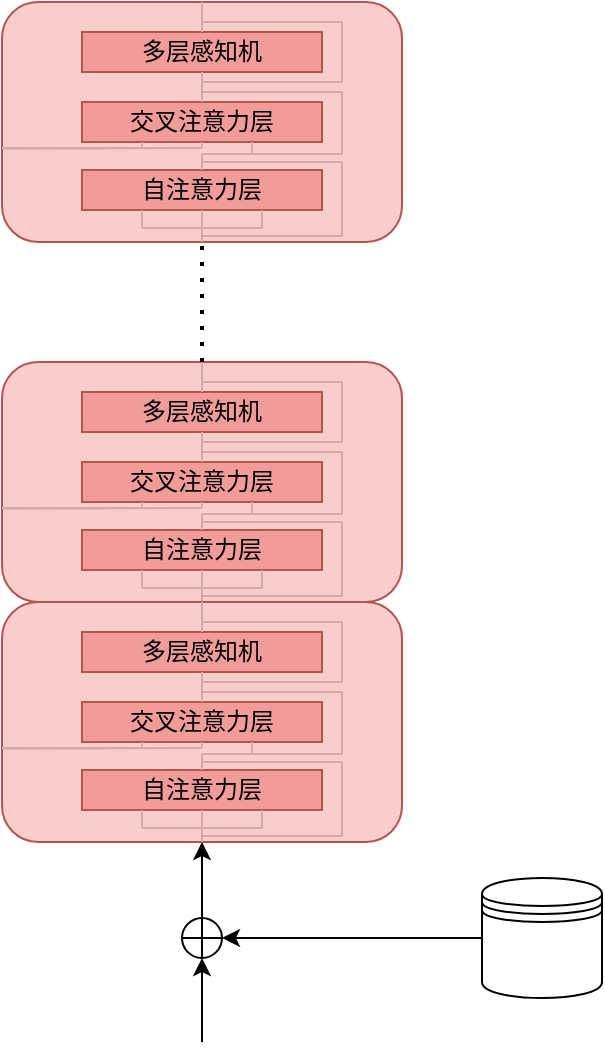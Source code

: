 <mxfile version="26.2.13">
  <diagram name="Page-1" id="c7558073-3199-34d8-9f00-42111426c3f3">
    <mxGraphModel dx="1130" dy="620" grid="1" gridSize="10" guides="1" tooltips="1" connect="1" arrows="1" fold="1" page="1" pageScale="1" pageWidth="826" pageHeight="1169" background="none" math="0" shadow="0">
      <root>
        <mxCell id="0" />
        <mxCell id="1" parent="0" />
        <mxCell id="ajYVIgqOjoC30KdAL2Ek-134" value="" style="group" vertex="1" connectable="0" parent="1">
          <mxGeometry x="440" y="240" width="200" height="120" as="geometry" />
        </mxCell>
        <mxCell id="ajYVIgqOjoC30KdAL2Ek-96" value="" style="rounded=1;whiteSpace=wrap;html=1;fillColor=light-dark(#F8CECC,#FFD7D4);strokeColor=#b85450;" vertex="1" parent="ajYVIgqOjoC30KdAL2Ek-134">
          <mxGeometry width="200" height="120" as="geometry" />
        </mxCell>
        <mxCell id="ajYVIgqOjoC30KdAL2Ek-97" value="多层感知机" style="rounded=0;whiteSpace=wrap;html=1;fillColor=#F19C99;strokeColor=#b85450;shadow=0;" vertex="1" parent="ajYVIgqOjoC30KdAL2Ek-134">
          <mxGeometry x="40" y="15" width="120" height="20" as="geometry" />
        </mxCell>
        <mxCell id="ajYVIgqOjoC30KdAL2Ek-98" value="交叉注意力层&lt;span style=&quot;color: rgba(0, 0, 0, 0); font-family: monospace; font-size: 0px; text-align: start; text-wrap: nowrap;&quot;&gt;%3CmxGraphModel%3E%3Croot%3E%3CmxCell%20id%3D%220%22%2F%3E%3CmxCell%20id%3D%221%22%20parent%3D%220%22%2F%3E%3CmxCell%20id%3D%222%22%20value%3D%22%E5%A4%9A%E5%B1%82%E6%84%9F%E7%9F%A5%E6%9C%BA%22%20style%3D%22rounded%3D0%3BwhiteSpace%3Dwrap%3Bhtml%3D1%3B%22%20vertex%3D%221%22%20parent%3D%221%22%3E%3CmxGeometry%20x%3D%22470%22%20y%3D%22248%22%20width%3D%22120%22%20height%3D%2220%22%20as%3D%22geometry%22%2F%3E%3C%2FmxCell%3E%3C%2Froot%3E%3C%2FmxGraphModel%3E&lt;/span&gt;" style="rounded=0;whiteSpace=wrap;html=1;fillColor=#F19C99;strokeColor=#b85450;" vertex="1" parent="ajYVIgqOjoC30KdAL2Ek-134">
          <mxGeometry x="40" y="50" width="120" height="20" as="geometry" />
        </mxCell>
        <mxCell id="ajYVIgqOjoC30KdAL2Ek-99" value="自注意力层" style="rounded=0;whiteSpace=wrap;html=1;fillColor=#F19C99;strokeColor=#b85450;" vertex="1" parent="ajYVIgqOjoC30KdAL2Ek-134">
          <mxGeometry x="40" y="84" width="120" height="20" as="geometry" />
        </mxCell>
        <mxCell id="ajYVIgqOjoC30KdAL2Ek-100" value="" style="endArrow=none;html=1;rounded=0;entryX=0.5;entryY=1;entryDx=0;entryDy=0;exitX=0.5;exitY=1;exitDx=0;exitDy=0;fillColor=#EA6B66;strokeColor=#D3A9A9;" edge="1" parent="ajYVIgqOjoC30KdAL2Ek-134" source="ajYVIgqOjoC30KdAL2Ek-99" target="ajYVIgqOjoC30KdAL2Ek-96">
          <mxGeometry width="50" height="50" relative="1" as="geometry">
            <mxPoint x="-40" y="190" as="sourcePoint" />
            <mxPoint x="10" y="140" as="targetPoint" />
          </mxGeometry>
        </mxCell>
        <mxCell id="ajYVIgqOjoC30KdAL2Ek-101" value="" style="endArrow=none;html=1;rounded=0;fillColor=#f8cecc;strokeColor=#D3A9A9;" edge="1" parent="ajYVIgqOjoC30KdAL2Ek-134">
          <mxGeometry width="50" height="50" relative="1" as="geometry">
            <mxPoint x="100" y="113" as="sourcePoint" />
            <mxPoint x="130" y="113" as="targetPoint" />
          </mxGeometry>
        </mxCell>
        <mxCell id="ajYVIgqOjoC30KdAL2Ek-103" value="" style="endArrow=none;html=1;rounded=0;fillColor=#f8cecc;strokeColor=#D3A9A9;" edge="1" parent="ajYVIgqOjoC30KdAL2Ek-134">
          <mxGeometry width="50" height="50" relative="1" as="geometry">
            <mxPoint x="70" y="113" as="sourcePoint" />
            <mxPoint x="100" y="113" as="targetPoint" />
          </mxGeometry>
        </mxCell>
        <mxCell id="ajYVIgqOjoC30KdAL2Ek-105" value="" style="endArrow=none;html=1;rounded=0;entryX=0.25;entryY=1;entryDx=0;entryDy=0;fillColor=#f8cecc;strokeColor=#D3A9A9;" edge="1" parent="ajYVIgqOjoC30KdAL2Ek-134" target="ajYVIgqOjoC30KdAL2Ek-99">
          <mxGeometry width="50" height="50" relative="1" as="geometry">
            <mxPoint x="70" y="113" as="sourcePoint" />
            <mxPoint x="140" y="13" as="targetPoint" />
          </mxGeometry>
        </mxCell>
        <mxCell id="ajYVIgqOjoC30KdAL2Ek-107" value="" style="endArrow=none;html=1;rounded=0;entryX=0.75;entryY=1;entryDx=0;entryDy=0;fillColor=#f8cecc;strokeColor=#D3A9A9;" edge="1" parent="ajYVIgqOjoC30KdAL2Ek-134" target="ajYVIgqOjoC30KdAL2Ek-99">
          <mxGeometry width="50" height="50" relative="1" as="geometry">
            <mxPoint x="130" y="113" as="sourcePoint" />
            <mxPoint x="130" y="110" as="targetPoint" />
          </mxGeometry>
        </mxCell>
        <mxCell id="ajYVIgqOjoC30KdAL2Ek-110" value="" style="endArrow=none;html=1;rounded=0;exitX=0.01;exitY=0.628;exitDx=0;exitDy=0;exitPerimeter=0;strokeColor=#D3A9A9;" edge="1" parent="ajYVIgqOjoC30KdAL2Ek-134">
          <mxGeometry width="50" height="50" relative="1" as="geometry">
            <mxPoint x="2" y="73.36" as="sourcePoint" />
            <mxPoint y="73" as="targetPoint" />
            <Array as="points">
              <mxPoint x="100" y="73" />
            </Array>
          </mxGeometry>
        </mxCell>
        <mxCell id="ajYVIgqOjoC30KdAL2Ek-113" value="" style="endArrow=none;html=1;rounded=0;strokeColor=#D3A9A9;" edge="1" parent="ajYVIgqOjoC30KdAL2Ek-134">
          <mxGeometry width="50" height="50" relative="1" as="geometry">
            <mxPoint x="70" y="73" as="sourcePoint" />
            <mxPoint x="70" y="70" as="targetPoint" />
          </mxGeometry>
        </mxCell>
        <mxCell id="ajYVIgqOjoC30KdAL2Ek-114" value="" style="endArrow=none;html=1;rounded=0;strokeColor=#D3A9A9;" edge="1" parent="ajYVIgqOjoC30KdAL2Ek-134">
          <mxGeometry width="50" height="50" relative="1" as="geometry">
            <mxPoint x="100" y="73" as="sourcePoint" />
            <mxPoint x="100" y="70" as="targetPoint" />
          </mxGeometry>
        </mxCell>
        <mxCell id="ajYVIgqOjoC30KdAL2Ek-115" value="" style="endArrow=none;html=1;rounded=0;fillColor=#f8cecc;strokeColor=#D3A9A9;" edge="1" parent="ajYVIgqOjoC30KdAL2Ek-134">
          <mxGeometry width="50" height="50" relative="1" as="geometry">
            <mxPoint x="100" y="84" as="sourcePoint" />
            <mxPoint x="100" y="76" as="targetPoint" />
          </mxGeometry>
        </mxCell>
        <mxCell id="ajYVIgqOjoC30KdAL2Ek-117" value="" style="endArrow=none;html=1;rounded=0;strokeColor=#D3A9A9;" edge="1" parent="ajYVIgqOjoC30KdAL2Ek-134">
          <mxGeometry width="50" height="50" relative="1" as="geometry">
            <mxPoint x="100" y="76" as="sourcePoint" />
            <mxPoint x="125" y="76" as="targetPoint" />
          </mxGeometry>
        </mxCell>
        <mxCell id="ajYVIgqOjoC30KdAL2Ek-118" value="" style="endArrow=none;html=1;rounded=0;fillColor=#f8cecc;strokeColor=#D3A9A9;" edge="1" parent="ajYVIgqOjoC30KdAL2Ek-134">
          <mxGeometry width="50" height="50" relative="1" as="geometry">
            <mxPoint x="125" y="76" as="sourcePoint" />
            <mxPoint x="125" y="70" as="targetPoint" />
          </mxGeometry>
        </mxCell>
        <mxCell id="ajYVIgqOjoC30KdAL2Ek-119" value="" style="endArrow=none;html=1;rounded=0;exitX=0.5;exitY=0;exitDx=0;exitDy=0;entryX=0.5;entryY=1;entryDx=0;entryDy=0;strokeColor=#D3A9A9;" edge="1" parent="ajYVIgqOjoC30KdAL2Ek-134" source="ajYVIgqOjoC30KdAL2Ek-98" target="ajYVIgqOjoC30KdAL2Ek-97">
          <mxGeometry width="50" height="50" relative="1" as="geometry">
            <mxPoint x="150" y="90" as="sourcePoint" />
            <mxPoint x="100" y="40" as="targetPoint" />
          </mxGeometry>
        </mxCell>
        <mxCell id="ajYVIgqOjoC30KdAL2Ek-121" value="" style="endArrow=none;html=1;rounded=0;exitX=0.5;exitY=0;exitDx=0;exitDy=0;entryX=0.5;entryY=0;entryDx=0;entryDy=0;strokeColor=#D3A9A9;" edge="1" parent="ajYVIgqOjoC30KdAL2Ek-134" source="ajYVIgqOjoC30KdAL2Ek-97" target="ajYVIgqOjoC30KdAL2Ek-96">
          <mxGeometry width="50" height="50" relative="1" as="geometry">
            <mxPoint x="150" as="sourcePoint" />
            <mxPoint x="200" y="-50" as="targetPoint" />
          </mxGeometry>
        </mxCell>
        <mxCell id="ajYVIgqOjoC30KdAL2Ek-123" value="" style="endArrow=none;html=1;rounded=0;strokeColor=#D3A9A9;" edge="1" parent="ajYVIgqOjoC30KdAL2Ek-134">
          <mxGeometry width="50" height="50" relative="1" as="geometry">
            <mxPoint x="100" y="117" as="sourcePoint" />
            <mxPoint x="170" y="117" as="targetPoint" />
          </mxGeometry>
        </mxCell>
        <mxCell id="ajYVIgqOjoC30KdAL2Ek-124" value="" style="endArrow=none;html=1;rounded=0;strokeColor=#D3A9A9;" edge="1" parent="ajYVIgqOjoC30KdAL2Ek-134">
          <mxGeometry width="50" height="50" relative="1" as="geometry">
            <mxPoint x="170" y="117" as="sourcePoint" />
            <mxPoint x="170" y="80" as="targetPoint" />
          </mxGeometry>
        </mxCell>
        <mxCell id="ajYVIgqOjoC30KdAL2Ek-125" value="" style="endArrow=none;html=1;rounded=0;strokeColor=#D3A9A9;" edge="1" parent="ajYVIgqOjoC30KdAL2Ek-134">
          <mxGeometry width="50" height="50" relative="1" as="geometry">
            <mxPoint x="170" y="80" as="sourcePoint" />
            <mxPoint x="100" y="80" as="targetPoint" />
          </mxGeometry>
        </mxCell>
        <mxCell id="ajYVIgqOjoC30KdAL2Ek-126" value="" style="endArrow=none;html=1;rounded=0;strokeColor=#D3A9A9;fillColor=#f8cecc;" edge="1" parent="ajYVIgqOjoC30KdAL2Ek-134">
          <mxGeometry width="50" height="50" relative="1" as="geometry">
            <mxPoint x="125" y="76" as="sourcePoint" />
            <mxPoint x="170" y="76" as="targetPoint" />
          </mxGeometry>
        </mxCell>
        <mxCell id="ajYVIgqOjoC30KdAL2Ek-127" value="" style="endArrow=none;html=1;rounded=0;strokeColor=#D3A9A9;" edge="1" parent="ajYVIgqOjoC30KdAL2Ek-134">
          <mxGeometry width="50" height="50" relative="1" as="geometry">
            <mxPoint x="170" y="76" as="sourcePoint" />
            <mxPoint x="170" y="45" as="targetPoint" />
          </mxGeometry>
        </mxCell>
        <mxCell id="ajYVIgqOjoC30KdAL2Ek-128" value="" style="endArrow=none;html=1;rounded=0;strokeColor=#D3A9A9;" edge="1" parent="ajYVIgqOjoC30KdAL2Ek-134">
          <mxGeometry width="50" height="50" relative="1" as="geometry">
            <mxPoint x="170" y="45" as="sourcePoint" />
            <mxPoint x="100" y="45" as="targetPoint" />
          </mxGeometry>
        </mxCell>
        <mxCell id="ajYVIgqOjoC30KdAL2Ek-129" value="" style="endArrow=none;html=1;rounded=0;strokeColor=#D3A9A9;" edge="1" parent="ajYVIgqOjoC30KdAL2Ek-134">
          <mxGeometry width="50" height="50" relative="1" as="geometry">
            <mxPoint x="100" y="40" as="sourcePoint" />
            <mxPoint x="170" y="40" as="targetPoint" />
          </mxGeometry>
        </mxCell>
        <mxCell id="ajYVIgqOjoC30KdAL2Ek-131" value="" style="endArrow=none;html=1;rounded=0;strokeColor=#D3A9A9;" edge="1" parent="ajYVIgqOjoC30KdAL2Ek-134">
          <mxGeometry width="50" height="50" relative="1" as="geometry">
            <mxPoint x="170" y="40" as="sourcePoint" />
            <mxPoint x="170" y="10" as="targetPoint" />
          </mxGeometry>
        </mxCell>
        <mxCell id="ajYVIgqOjoC30KdAL2Ek-133" value="" style="endArrow=none;html=1;rounded=0;strokeColor=#D3A9A9;" edge="1" parent="ajYVIgqOjoC30KdAL2Ek-134">
          <mxGeometry width="50" height="50" relative="1" as="geometry">
            <mxPoint x="170" y="10" as="sourcePoint" />
            <mxPoint x="100" y="10" as="targetPoint" />
          </mxGeometry>
        </mxCell>
        <mxCell id="ajYVIgqOjoC30KdAL2Ek-135" value="" style="group" vertex="1" connectable="0" parent="1">
          <mxGeometry x="440" y="360" width="200" height="120" as="geometry" />
        </mxCell>
        <mxCell id="ajYVIgqOjoC30KdAL2Ek-136" value="" style="rounded=1;whiteSpace=wrap;html=1;fillColor=light-dark(#F8CECC,#FFD7D4);strokeColor=#b85450;" vertex="1" parent="ajYVIgqOjoC30KdAL2Ek-135">
          <mxGeometry width="200" height="120" as="geometry" />
        </mxCell>
        <mxCell id="ajYVIgqOjoC30KdAL2Ek-137" value="多层感知机" style="rounded=0;whiteSpace=wrap;html=1;fillColor=#F19C99;strokeColor=#b85450;shadow=0;" vertex="1" parent="ajYVIgqOjoC30KdAL2Ek-135">
          <mxGeometry x="40" y="15" width="120" height="20" as="geometry" />
        </mxCell>
        <mxCell id="ajYVIgqOjoC30KdAL2Ek-138" value="交叉注意力层&lt;span style=&quot;color: rgba(0, 0, 0, 0); font-family: monospace; font-size: 0px; text-align: start; text-wrap: nowrap;&quot;&gt;%3CmxGraphModel%3E%3Croot%3E%3CmxCell%20id%3D%220%22%2F%3E%3CmxCell%20id%3D%221%22%20parent%3D%220%22%2F%3E%3CmxCell%20id%3D%222%22%20value%3D%22%E5%A4%9A%E5%B1%82%E6%84%9F%E7%9F%A5%E6%9C%BA%22%20style%3D%22rounded%3D0%3BwhiteSpace%3Dwrap%3Bhtml%3D1%3B%22%20vertex%3D%221%22%20parent%3D%221%22%3E%3CmxGeometry%20x%3D%22470%22%20y%3D%22248%22%20width%3D%22120%22%20height%3D%2220%22%20as%3D%22geometry%22%2F%3E%3C%2FmxCell%3E%3C%2Froot%3E%3C%2FmxGraphModel%3E&lt;/span&gt;" style="rounded=0;whiteSpace=wrap;html=1;fillColor=#F19C99;strokeColor=#b85450;" vertex="1" parent="ajYVIgqOjoC30KdAL2Ek-135">
          <mxGeometry x="40" y="50" width="120" height="20" as="geometry" />
        </mxCell>
        <mxCell id="ajYVIgqOjoC30KdAL2Ek-139" value="自注意力层" style="rounded=0;whiteSpace=wrap;html=1;fillColor=#F19C99;strokeColor=#b85450;" vertex="1" parent="ajYVIgqOjoC30KdAL2Ek-135">
          <mxGeometry x="40" y="84" width="120" height="20" as="geometry" />
        </mxCell>
        <mxCell id="ajYVIgqOjoC30KdAL2Ek-140" value="" style="endArrow=none;html=1;rounded=0;entryX=0.5;entryY=1;entryDx=0;entryDy=0;exitX=0.5;exitY=1;exitDx=0;exitDy=0;fillColor=#EA6B66;strokeColor=#D3A9A9;" edge="1" parent="ajYVIgqOjoC30KdAL2Ek-135" source="ajYVIgqOjoC30KdAL2Ek-139" target="ajYVIgqOjoC30KdAL2Ek-136">
          <mxGeometry width="50" height="50" relative="1" as="geometry">
            <mxPoint x="-40" y="190" as="sourcePoint" />
            <mxPoint x="10" y="140" as="targetPoint" />
          </mxGeometry>
        </mxCell>
        <mxCell id="ajYVIgqOjoC30KdAL2Ek-141" value="" style="endArrow=none;html=1;rounded=0;fillColor=#f8cecc;strokeColor=#D3A9A9;" edge="1" parent="ajYVIgqOjoC30KdAL2Ek-135">
          <mxGeometry width="50" height="50" relative="1" as="geometry">
            <mxPoint x="100" y="113" as="sourcePoint" />
            <mxPoint x="130" y="113" as="targetPoint" />
          </mxGeometry>
        </mxCell>
        <mxCell id="ajYVIgqOjoC30KdAL2Ek-142" value="" style="endArrow=none;html=1;rounded=0;fillColor=#f8cecc;strokeColor=#D3A9A9;" edge="1" parent="ajYVIgqOjoC30KdAL2Ek-135">
          <mxGeometry width="50" height="50" relative="1" as="geometry">
            <mxPoint x="70" y="113" as="sourcePoint" />
            <mxPoint x="100" y="113" as="targetPoint" />
          </mxGeometry>
        </mxCell>
        <mxCell id="ajYVIgqOjoC30KdAL2Ek-143" value="" style="endArrow=none;html=1;rounded=0;entryX=0.25;entryY=1;entryDx=0;entryDy=0;fillColor=#f8cecc;strokeColor=#D3A9A9;" edge="1" parent="ajYVIgqOjoC30KdAL2Ek-135" target="ajYVIgqOjoC30KdAL2Ek-139">
          <mxGeometry width="50" height="50" relative="1" as="geometry">
            <mxPoint x="70" y="113" as="sourcePoint" />
            <mxPoint x="140" y="13" as="targetPoint" />
          </mxGeometry>
        </mxCell>
        <mxCell id="ajYVIgqOjoC30KdAL2Ek-144" value="" style="endArrow=none;html=1;rounded=0;entryX=0.75;entryY=1;entryDx=0;entryDy=0;fillColor=#f8cecc;strokeColor=#D3A9A9;" edge="1" parent="ajYVIgqOjoC30KdAL2Ek-135" target="ajYVIgqOjoC30KdAL2Ek-139">
          <mxGeometry width="50" height="50" relative="1" as="geometry">
            <mxPoint x="130" y="113" as="sourcePoint" />
            <mxPoint x="130" y="110" as="targetPoint" />
          </mxGeometry>
        </mxCell>
        <mxCell id="ajYVIgqOjoC30KdAL2Ek-145" value="" style="endArrow=none;html=1;rounded=0;exitX=0.01;exitY=0.628;exitDx=0;exitDy=0;exitPerimeter=0;strokeColor=#D3A9A9;" edge="1" parent="ajYVIgqOjoC30KdAL2Ek-135">
          <mxGeometry width="50" height="50" relative="1" as="geometry">
            <mxPoint x="2" y="73.36" as="sourcePoint" />
            <mxPoint y="73" as="targetPoint" />
            <Array as="points">
              <mxPoint x="100" y="73" />
            </Array>
          </mxGeometry>
        </mxCell>
        <mxCell id="ajYVIgqOjoC30KdAL2Ek-146" value="" style="endArrow=none;html=1;rounded=0;strokeColor=#D3A9A9;" edge="1" parent="ajYVIgqOjoC30KdAL2Ek-135">
          <mxGeometry width="50" height="50" relative="1" as="geometry">
            <mxPoint x="70" y="73" as="sourcePoint" />
            <mxPoint x="70" y="70" as="targetPoint" />
          </mxGeometry>
        </mxCell>
        <mxCell id="ajYVIgqOjoC30KdAL2Ek-147" value="" style="endArrow=none;html=1;rounded=0;strokeColor=#D3A9A9;" edge="1" parent="ajYVIgqOjoC30KdAL2Ek-135">
          <mxGeometry width="50" height="50" relative="1" as="geometry">
            <mxPoint x="100" y="73" as="sourcePoint" />
            <mxPoint x="100" y="70" as="targetPoint" />
          </mxGeometry>
        </mxCell>
        <mxCell id="ajYVIgqOjoC30KdAL2Ek-148" value="" style="endArrow=none;html=1;rounded=0;fillColor=#f8cecc;strokeColor=#D3A9A9;" edge="1" parent="ajYVIgqOjoC30KdAL2Ek-135">
          <mxGeometry width="50" height="50" relative="1" as="geometry">
            <mxPoint x="100" y="84" as="sourcePoint" />
            <mxPoint x="100" y="76" as="targetPoint" />
          </mxGeometry>
        </mxCell>
        <mxCell id="ajYVIgqOjoC30KdAL2Ek-149" value="" style="endArrow=none;html=1;rounded=0;strokeColor=#D3A9A9;" edge="1" parent="ajYVIgqOjoC30KdAL2Ek-135">
          <mxGeometry width="50" height="50" relative="1" as="geometry">
            <mxPoint x="100" y="76" as="sourcePoint" />
            <mxPoint x="125" y="76" as="targetPoint" />
          </mxGeometry>
        </mxCell>
        <mxCell id="ajYVIgqOjoC30KdAL2Ek-150" value="" style="endArrow=none;html=1;rounded=0;fillColor=#f8cecc;strokeColor=#D3A9A9;" edge="1" parent="ajYVIgqOjoC30KdAL2Ek-135">
          <mxGeometry width="50" height="50" relative="1" as="geometry">
            <mxPoint x="125" y="76" as="sourcePoint" />
            <mxPoint x="125" y="70" as="targetPoint" />
          </mxGeometry>
        </mxCell>
        <mxCell id="ajYVIgqOjoC30KdAL2Ek-151" value="" style="endArrow=none;html=1;rounded=0;exitX=0.5;exitY=0;exitDx=0;exitDy=0;entryX=0.5;entryY=1;entryDx=0;entryDy=0;strokeColor=#D3A9A9;" edge="1" parent="ajYVIgqOjoC30KdAL2Ek-135" source="ajYVIgqOjoC30KdAL2Ek-138" target="ajYVIgqOjoC30KdAL2Ek-137">
          <mxGeometry width="50" height="50" relative="1" as="geometry">
            <mxPoint x="150" y="90" as="sourcePoint" />
            <mxPoint x="100" y="40" as="targetPoint" />
          </mxGeometry>
        </mxCell>
        <mxCell id="ajYVIgqOjoC30KdAL2Ek-152" value="" style="endArrow=none;html=1;rounded=0;exitX=0.5;exitY=0;exitDx=0;exitDy=0;entryX=0.5;entryY=0;entryDx=0;entryDy=0;strokeColor=#D3A9A9;" edge="1" parent="ajYVIgqOjoC30KdAL2Ek-135" source="ajYVIgqOjoC30KdAL2Ek-137" target="ajYVIgqOjoC30KdAL2Ek-136">
          <mxGeometry width="50" height="50" relative="1" as="geometry">
            <mxPoint x="150" as="sourcePoint" />
            <mxPoint x="200" y="-50" as="targetPoint" />
          </mxGeometry>
        </mxCell>
        <mxCell id="ajYVIgqOjoC30KdAL2Ek-153" value="" style="endArrow=none;html=1;rounded=0;strokeColor=#D3A9A9;" edge="1" parent="ajYVIgqOjoC30KdAL2Ek-135">
          <mxGeometry width="50" height="50" relative="1" as="geometry">
            <mxPoint x="100" y="117" as="sourcePoint" />
            <mxPoint x="170" y="117" as="targetPoint" />
          </mxGeometry>
        </mxCell>
        <mxCell id="ajYVIgqOjoC30KdAL2Ek-154" value="" style="endArrow=none;html=1;rounded=0;strokeColor=#D3A9A9;" edge="1" parent="ajYVIgqOjoC30KdAL2Ek-135">
          <mxGeometry width="50" height="50" relative="1" as="geometry">
            <mxPoint x="170" y="117" as="sourcePoint" />
            <mxPoint x="170" y="80" as="targetPoint" />
          </mxGeometry>
        </mxCell>
        <mxCell id="ajYVIgqOjoC30KdAL2Ek-155" value="" style="endArrow=none;html=1;rounded=0;strokeColor=#D3A9A9;" edge="1" parent="ajYVIgqOjoC30KdAL2Ek-135">
          <mxGeometry width="50" height="50" relative="1" as="geometry">
            <mxPoint x="170" y="80" as="sourcePoint" />
            <mxPoint x="100" y="80" as="targetPoint" />
          </mxGeometry>
        </mxCell>
        <mxCell id="ajYVIgqOjoC30KdAL2Ek-156" value="" style="endArrow=none;html=1;rounded=0;strokeColor=#D3A9A9;fillColor=#f8cecc;" edge="1" parent="ajYVIgqOjoC30KdAL2Ek-135">
          <mxGeometry width="50" height="50" relative="1" as="geometry">
            <mxPoint x="125" y="76" as="sourcePoint" />
            <mxPoint x="170" y="76" as="targetPoint" />
          </mxGeometry>
        </mxCell>
        <mxCell id="ajYVIgqOjoC30KdAL2Ek-157" value="" style="endArrow=none;html=1;rounded=0;strokeColor=#D3A9A9;" edge="1" parent="ajYVIgqOjoC30KdAL2Ek-135">
          <mxGeometry width="50" height="50" relative="1" as="geometry">
            <mxPoint x="170" y="76" as="sourcePoint" />
            <mxPoint x="170" y="45" as="targetPoint" />
          </mxGeometry>
        </mxCell>
        <mxCell id="ajYVIgqOjoC30KdAL2Ek-158" value="" style="endArrow=none;html=1;rounded=0;strokeColor=#D3A9A9;" edge="1" parent="ajYVIgqOjoC30KdAL2Ek-135">
          <mxGeometry width="50" height="50" relative="1" as="geometry">
            <mxPoint x="170" y="45" as="sourcePoint" />
            <mxPoint x="100" y="45" as="targetPoint" />
          </mxGeometry>
        </mxCell>
        <mxCell id="ajYVIgqOjoC30KdAL2Ek-159" value="" style="endArrow=none;html=1;rounded=0;strokeColor=#D3A9A9;" edge="1" parent="ajYVIgqOjoC30KdAL2Ek-135">
          <mxGeometry width="50" height="50" relative="1" as="geometry">
            <mxPoint x="100" y="40" as="sourcePoint" />
            <mxPoint x="170" y="40" as="targetPoint" />
          </mxGeometry>
        </mxCell>
        <mxCell id="ajYVIgqOjoC30KdAL2Ek-160" value="" style="endArrow=none;html=1;rounded=0;strokeColor=#D3A9A9;" edge="1" parent="ajYVIgqOjoC30KdAL2Ek-135">
          <mxGeometry width="50" height="50" relative="1" as="geometry">
            <mxPoint x="170" y="40" as="sourcePoint" />
            <mxPoint x="170" y="10" as="targetPoint" />
          </mxGeometry>
        </mxCell>
        <mxCell id="ajYVIgqOjoC30KdAL2Ek-161" value="" style="endArrow=none;html=1;rounded=0;strokeColor=#D3A9A9;" edge="1" parent="ajYVIgqOjoC30KdAL2Ek-135">
          <mxGeometry width="50" height="50" relative="1" as="geometry">
            <mxPoint x="170" y="10" as="sourcePoint" />
            <mxPoint x="100" y="10" as="targetPoint" />
          </mxGeometry>
        </mxCell>
        <mxCell id="ajYVIgqOjoC30KdAL2Ek-162" value="" style="group" vertex="1" connectable="0" parent="1">
          <mxGeometry x="440" y="60" width="200" height="120" as="geometry" />
        </mxCell>
        <mxCell id="ajYVIgqOjoC30KdAL2Ek-163" value="" style="rounded=1;whiteSpace=wrap;html=1;fillColor=light-dark(#F8CECC,#FFD7D4);strokeColor=#b85450;" vertex="1" parent="ajYVIgqOjoC30KdAL2Ek-162">
          <mxGeometry width="200" height="120" as="geometry" />
        </mxCell>
        <mxCell id="ajYVIgqOjoC30KdAL2Ek-164" value="多层感知机" style="rounded=0;whiteSpace=wrap;html=1;fillColor=#F19C99;strokeColor=#b85450;shadow=0;" vertex="1" parent="ajYVIgqOjoC30KdAL2Ek-162">
          <mxGeometry x="40" y="15" width="120" height="20" as="geometry" />
        </mxCell>
        <mxCell id="ajYVIgqOjoC30KdAL2Ek-165" value="交叉注意力层&lt;span style=&quot;color: rgba(0, 0, 0, 0); font-family: monospace; font-size: 0px; text-align: start; text-wrap: nowrap;&quot;&gt;%3CmxGraphModel%3E%3Croot%3E%3CmxCell%20id%3D%220%22%2F%3E%3CmxCell%20id%3D%221%22%20parent%3D%220%22%2F%3E%3CmxCell%20id%3D%222%22%20value%3D%22%E5%A4%9A%E5%B1%82%E6%84%9F%E7%9F%A5%E6%9C%BA%22%20style%3D%22rounded%3D0%3BwhiteSpace%3Dwrap%3Bhtml%3D1%3B%22%20vertex%3D%221%22%20parent%3D%221%22%3E%3CmxGeometry%20x%3D%22470%22%20y%3D%22248%22%20width%3D%22120%22%20height%3D%2220%22%20as%3D%22geometry%22%2F%3E%3C%2FmxCell%3E%3C%2Froot%3E%3C%2FmxGraphModel%3E&lt;/span&gt;" style="rounded=0;whiteSpace=wrap;html=1;fillColor=#F19C99;strokeColor=#b85450;" vertex="1" parent="ajYVIgqOjoC30KdAL2Ek-162">
          <mxGeometry x="40" y="50" width="120" height="20" as="geometry" />
        </mxCell>
        <mxCell id="ajYVIgqOjoC30KdAL2Ek-166" value="自注意力层" style="rounded=0;whiteSpace=wrap;html=1;fillColor=#F19C99;strokeColor=#b85450;" vertex="1" parent="ajYVIgqOjoC30KdAL2Ek-162">
          <mxGeometry x="40" y="84" width="120" height="20" as="geometry" />
        </mxCell>
        <mxCell id="ajYVIgqOjoC30KdAL2Ek-167" value="" style="endArrow=none;html=1;rounded=0;entryX=0.5;entryY=1;entryDx=0;entryDy=0;exitX=0.5;exitY=1;exitDx=0;exitDy=0;fillColor=#EA6B66;strokeColor=#D3A9A9;" edge="1" parent="ajYVIgqOjoC30KdAL2Ek-162" source="ajYVIgqOjoC30KdAL2Ek-166" target="ajYVIgqOjoC30KdAL2Ek-163">
          <mxGeometry width="50" height="50" relative="1" as="geometry">
            <mxPoint x="-40" y="190" as="sourcePoint" />
            <mxPoint x="10" y="140" as="targetPoint" />
          </mxGeometry>
        </mxCell>
        <mxCell id="ajYVIgqOjoC30KdAL2Ek-168" value="" style="endArrow=none;html=1;rounded=0;fillColor=#f8cecc;strokeColor=#D3A9A9;" edge="1" parent="ajYVIgqOjoC30KdAL2Ek-162">
          <mxGeometry width="50" height="50" relative="1" as="geometry">
            <mxPoint x="100" y="113" as="sourcePoint" />
            <mxPoint x="130" y="113" as="targetPoint" />
          </mxGeometry>
        </mxCell>
        <mxCell id="ajYVIgqOjoC30KdAL2Ek-169" value="" style="endArrow=none;html=1;rounded=0;fillColor=#f8cecc;strokeColor=#D3A9A9;" edge="1" parent="ajYVIgqOjoC30KdAL2Ek-162">
          <mxGeometry width="50" height="50" relative="1" as="geometry">
            <mxPoint x="70" y="113" as="sourcePoint" />
            <mxPoint x="100" y="113" as="targetPoint" />
          </mxGeometry>
        </mxCell>
        <mxCell id="ajYVIgqOjoC30KdAL2Ek-170" value="" style="endArrow=none;html=1;rounded=0;entryX=0.25;entryY=1;entryDx=0;entryDy=0;fillColor=#f8cecc;strokeColor=#D3A9A9;" edge="1" parent="ajYVIgqOjoC30KdAL2Ek-162" target="ajYVIgqOjoC30KdAL2Ek-166">
          <mxGeometry width="50" height="50" relative="1" as="geometry">
            <mxPoint x="70" y="113" as="sourcePoint" />
            <mxPoint x="140" y="13" as="targetPoint" />
          </mxGeometry>
        </mxCell>
        <mxCell id="ajYVIgqOjoC30KdAL2Ek-171" value="" style="endArrow=none;html=1;rounded=0;entryX=0.75;entryY=1;entryDx=0;entryDy=0;fillColor=#f8cecc;strokeColor=#D3A9A9;" edge="1" parent="ajYVIgqOjoC30KdAL2Ek-162" target="ajYVIgqOjoC30KdAL2Ek-166">
          <mxGeometry width="50" height="50" relative="1" as="geometry">
            <mxPoint x="130" y="113" as="sourcePoint" />
            <mxPoint x="130" y="110" as="targetPoint" />
          </mxGeometry>
        </mxCell>
        <mxCell id="ajYVIgqOjoC30KdAL2Ek-172" value="" style="endArrow=none;html=1;rounded=0;exitX=0.01;exitY=0.628;exitDx=0;exitDy=0;exitPerimeter=0;strokeColor=#D3A9A9;" edge="1" parent="ajYVIgqOjoC30KdAL2Ek-162">
          <mxGeometry width="50" height="50" relative="1" as="geometry">
            <mxPoint x="2" y="73.36" as="sourcePoint" />
            <mxPoint y="73" as="targetPoint" />
            <Array as="points">
              <mxPoint x="100" y="73" />
            </Array>
          </mxGeometry>
        </mxCell>
        <mxCell id="ajYVIgqOjoC30KdAL2Ek-173" value="" style="endArrow=none;html=1;rounded=0;strokeColor=#D3A9A9;" edge="1" parent="ajYVIgqOjoC30KdAL2Ek-162">
          <mxGeometry width="50" height="50" relative="1" as="geometry">
            <mxPoint x="70" y="73" as="sourcePoint" />
            <mxPoint x="70" y="70" as="targetPoint" />
          </mxGeometry>
        </mxCell>
        <mxCell id="ajYVIgqOjoC30KdAL2Ek-174" value="" style="endArrow=none;html=1;rounded=0;strokeColor=#D3A9A9;" edge="1" parent="ajYVIgqOjoC30KdAL2Ek-162">
          <mxGeometry width="50" height="50" relative="1" as="geometry">
            <mxPoint x="100" y="73" as="sourcePoint" />
            <mxPoint x="100" y="70" as="targetPoint" />
          </mxGeometry>
        </mxCell>
        <mxCell id="ajYVIgqOjoC30KdAL2Ek-175" value="" style="endArrow=none;html=1;rounded=0;fillColor=#f8cecc;strokeColor=#D3A9A9;" edge="1" parent="ajYVIgqOjoC30KdAL2Ek-162">
          <mxGeometry width="50" height="50" relative="1" as="geometry">
            <mxPoint x="100" y="84" as="sourcePoint" />
            <mxPoint x="100" y="76" as="targetPoint" />
          </mxGeometry>
        </mxCell>
        <mxCell id="ajYVIgqOjoC30KdAL2Ek-176" value="" style="endArrow=none;html=1;rounded=0;strokeColor=#D3A9A9;" edge="1" parent="ajYVIgqOjoC30KdAL2Ek-162">
          <mxGeometry width="50" height="50" relative="1" as="geometry">
            <mxPoint x="100" y="76" as="sourcePoint" />
            <mxPoint x="125" y="76" as="targetPoint" />
          </mxGeometry>
        </mxCell>
        <mxCell id="ajYVIgqOjoC30KdAL2Ek-177" value="" style="endArrow=none;html=1;rounded=0;fillColor=#f8cecc;strokeColor=#D3A9A9;" edge="1" parent="ajYVIgqOjoC30KdAL2Ek-162">
          <mxGeometry width="50" height="50" relative="1" as="geometry">
            <mxPoint x="125" y="76" as="sourcePoint" />
            <mxPoint x="125" y="70" as="targetPoint" />
          </mxGeometry>
        </mxCell>
        <mxCell id="ajYVIgqOjoC30KdAL2Ek-178" value="" style="endArrow=none;html=1;rounded=0;exitX=0.5;exitY=0;exitDx=0;exitDy=0;entryX=0.5;entryY=1;entryDx=0;entryDy=0;strokeColor=#D3A9A9;" edge="1" parent="ajYVIgqOjoC30KdAL2Ek-162" source="ajYVIgqOjoC30KdAL2Ek-165" target="ajYVIgqOjoC30KdAL2Ek-164">
          <mxGeometry width="50" height="50" relative="1" as="geometry">
            <mxPoint x="150" y="90" as="sourcePoint" />
            <mxPoint x="100" y="40" as="targetPoint" />
          </mxGeometry>
        </mxCell>
        <mxCell id="ajYVIgqOjoC30KdAL2Ek-179" value="" style="endArrow=none;html=1;rounded=0;exitX=0.5;exitY=0;exitDx=0;exitDy=0;entryX=0.5;entryY=0;entryDx=0;entryDy=0;strokeColor=#D3A9A9;" edge="1" parent="ajYVIgqOjoC30KdAL2Ek-162" source="ajYVIgqOjoC30KdAL2Ek-164" target="ajYVIgqOjoC30KdAL2Ek-163">
          <mxGeometry width="50" height="50" relative="1" as="geometry">
            <mxPoint x="150" as="sourcePoint" />
            <mxPoint x="200" y="-50" as="targetPoint" />
          </mxGeometry>
        </mxCell>
        <mxCell id="ajYVIgqOjoC30KdAL2Ek-180" value="" style="endArrow=none;html=1;rounded=0;strokeColor=#D3A9A9;" edge="1" parent="ajYVIgqOjoC30KdAL2Ek-162">
          <mxGeometry width="50" height="50" relative="1" as="geometry">
            <mxPoint x="100" y="117" as="sourcePoint" />
            <mxPoint x="170" y="117" as="targetPoint" />
          </mxGeometry>
        </mxCell>
        <mxCell id="ajYVIgqOjoC30KdAL2Ek-181" value="" style="endArrow=none;html=1;rounded=0;strokeColor=#D3A9A9;" edge="1" parent="ajYVIgqOjoC30KdAL2Ek-162">
          <mxGeometry width="50" height="50" relative="1" as="geometry">
            <mxPoint x="170" y="117" as="sourcePoint" />
            <mxPoint x="170" y="80" as="targetPoint" />
          </mxGeometry>
        </mxCell>
        <mxCell id="ajYVIgqOjoC30KdAL2Ek-182" value="" style="endArrow=none;html=1;rounded=0;strokeColor=#D3A9A9;" edge="1" parent="ajYVIgqOjoC30KdAL2Ek-162">
          <mxGeometry width="50" height="50" relative="1" as="geometry">
            <mxPoint x="170" y="80" as="sourcePoint" />
            <mxPoint x="100" y="80" as="targetPoint" />
          </mxGeometry>
        </mxCell>
        <mxCell id="ajYVIgqOjoC30KdAL2Ek-183" value="" style="endArrow=none;html=1;rounded=0;strokeColor=#D3A9A9;fillColor=#f8cecc;" edge="1" parent="ajYVIgqOjoC30KdAL2Ek-162">
          <mxGeometry width="50" height="50" relative="1" as="geometry">
            <mxPoint x="125" y="76" as="sourcePoint" />
            <mxPoint x="170" y="76" as="targetPoint" />
          </mxGeometry>
        </mxCell>
        <mxCell id="ajYVIgqOjoC30KdAL2Ek-184" value="" style="endArrow=none;html=1;rounded=0;strokeColor=#D3A9A9;" edge="1" parent="ajYVIgqOjoC30KdAL2Ek-162">
          <mxGeometry width="50" height="50" relative="1" as="geometry">
            <mxPoint x="170" y="76" as="sourcePoint" />
            <mxPoint x="170" y="45" as="targetPoint" />
          </mxGeometry>
        </mxCell>
        <mxCell id="ajYVIgqOjoC30KdAL2Ek-185" value="" style="endArrow=none;html=1;rounded=0;strokeColor=#D3A9A9;" edge="1" parent="ajYVIgqOjoC30KdAL2Ek-162">
          <mxGeometry width="50" height="50" relative="1" as="geometry">
            <mxPoint x="170" y="45" as="sourcePoint" />
            <mxPoint x="100" y="45" as="targetPoint" />
          </mxGeometry>
        </mxCell>
        <mxCell id="ajYVIgqOjoC30KdAL2Ek-186" value="" style="endArrow=none;html=1;rounded=0;strokeColor=#D3A9A9;" edge="1" parent="ajYVIgqOjoC30KdAL2Ek-162">
          <mxGeometry width="50" height="50" relative="1" as="geometry">
            <mxPoint x="100" y="40" as="sourcePoint" />
            <mxPoint x="170" y="40" as="targetPoint" />
          </mxGeometry>
        </mxCell>
        <mxCell id="ajYVIgqOjoC30KdAL2Ek-187" value="" style="endArrow=none;html=1;rounded=0;strokeColor=#D3A9A9;" edge="1" parent="ajYVIgqOjoC30KdAL2Ek-162">
          <mxGeometry width="50" height="50" relative="1" as="geometry">
            <mxPoint x="170" y="40" as="sourcePoint" />
            <mxPoint x="170" y="10" as="targetPoint" />
          </mxGeometry>
        </mxCell>
        <mxCell id="ajYVIgqOjoC30KdAL2Ek-188" value="" style="endArrow=none;html=1;rounded=0;strokeColor=#D3A9A9;" edge="1" parent="ajYVIgqOjoC30KdAL2Ek-162">
          <mxGeometry width="50" height="50" relative="1" as="geometry">
            <mxPoint x="170" y="10" as="sourcePoint" />
            <mxPoint x="100" y="10" as="targetPoint" />
          </mxGeometry>
        </mxCell>
        <mxCell id="ajYVIgqOjoC30KdAL2Ek-189" value="" style="endArrow=none;dashed=1;html=1;dashPattern=1 3;strokeWidth=2;rounded=0;" edge="1" parent="1">
          <mxGeometry width="50" height="50" relative="1" as="geometry">
            <mxPoint x="540" y="240" as="sourcePoint" />
            <mxPoint x="540" y="180" as="targetPoint" />
          </mxGeometry>
        </mxCell>
        <mxCell id="ajYVIgqOjoC30KdAL2Ek-190" value="" style="shape=orEllipse;perimeter=ellipsePerimeter;whiteSpace=wrap;html=1;backgroundOutline=1;" vertex="1" parent="1">
          <mxGeometry x="530" y="518" width="20" height="20" as="geometry" />
        </mxCell>
        <mxCell id="ajYVIgqOjoC30KdAL2Ek-191" value="" style="endArrow=classic;html=1;rounded=0;" edge="1" parent="1">
          <mxGeometry width="50" height="50" relative="1" as="geometry">
            <mxPoint x="540" y="520" as="sourcePoint" />
            <mxPoint x="540" y="480" as="targetPoint" />
          </mxGeometry>
        </mxCell>
        <mxCell id="ajYVIgqOjoC30KdAL2Ek-192" value="" style="endArrow=classic;html=1;rounded=0;entryX=0.5;entryY=1;entryDx=0;entryDy=0;" edge="1" parent="1" target="ajYVIgqOjoC30KdAL2Ek-190">
          <mxGeometry width="50" height="50" relative="1" as="geometry">
            <mxPoint x="540" y="580" as="sourcePoint" />
            <mxPoint x="590" y="630" as="targetPoint" />
          </mxGeometry>
        </mxCell>
        <mxCell id="ajYVIgqOjoC30KdAL2Ek-193" value="" style="endArrow=classic;html=1;rounded=0;entryX=1;entryY=0.5;entryDx=0;entryDy=0;" edge="1" parent="1" target="ajYVIgqOjoC30KdAL2Ek-190">
          <mxGeometry width="50" height="50" relative="1" as="geometry">
            <mxPoint x="680" y="528" as="sourcePoint" />
            <mxPoint x="590" y="400" as="targetPoint" />
          </mxGeometry>
        </mxCell>
        <mxCell id="ajYVIgqOjoC30KdAL2Ek-194" value="" style="shape=datastore;whiteSpace=wrap;html=1;" vertex="1" parent="1">
          <mxGeometry x="680" y="498" width="60" height="60" as="geometry" />
        </mxCell>
      </root>
    </mxGraphModel>
  </diagram>
</mxfile>
